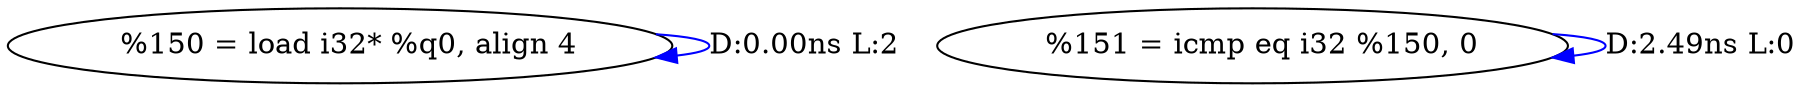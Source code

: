digraph {
Node0x2d115c0[label="  %150 = load i32* %q0, align 4"];
Node0x2d115c0 -> Node0x2d115c0[label="D:0.00ns L:2",color=blue];
Node0x2d116a0[label="  %151 = icmp eq i32 %150, 0"];
Node0x2d116a0 -> Node0x2d116a0[label="D:2.49ns L:0",color=blue];
}
